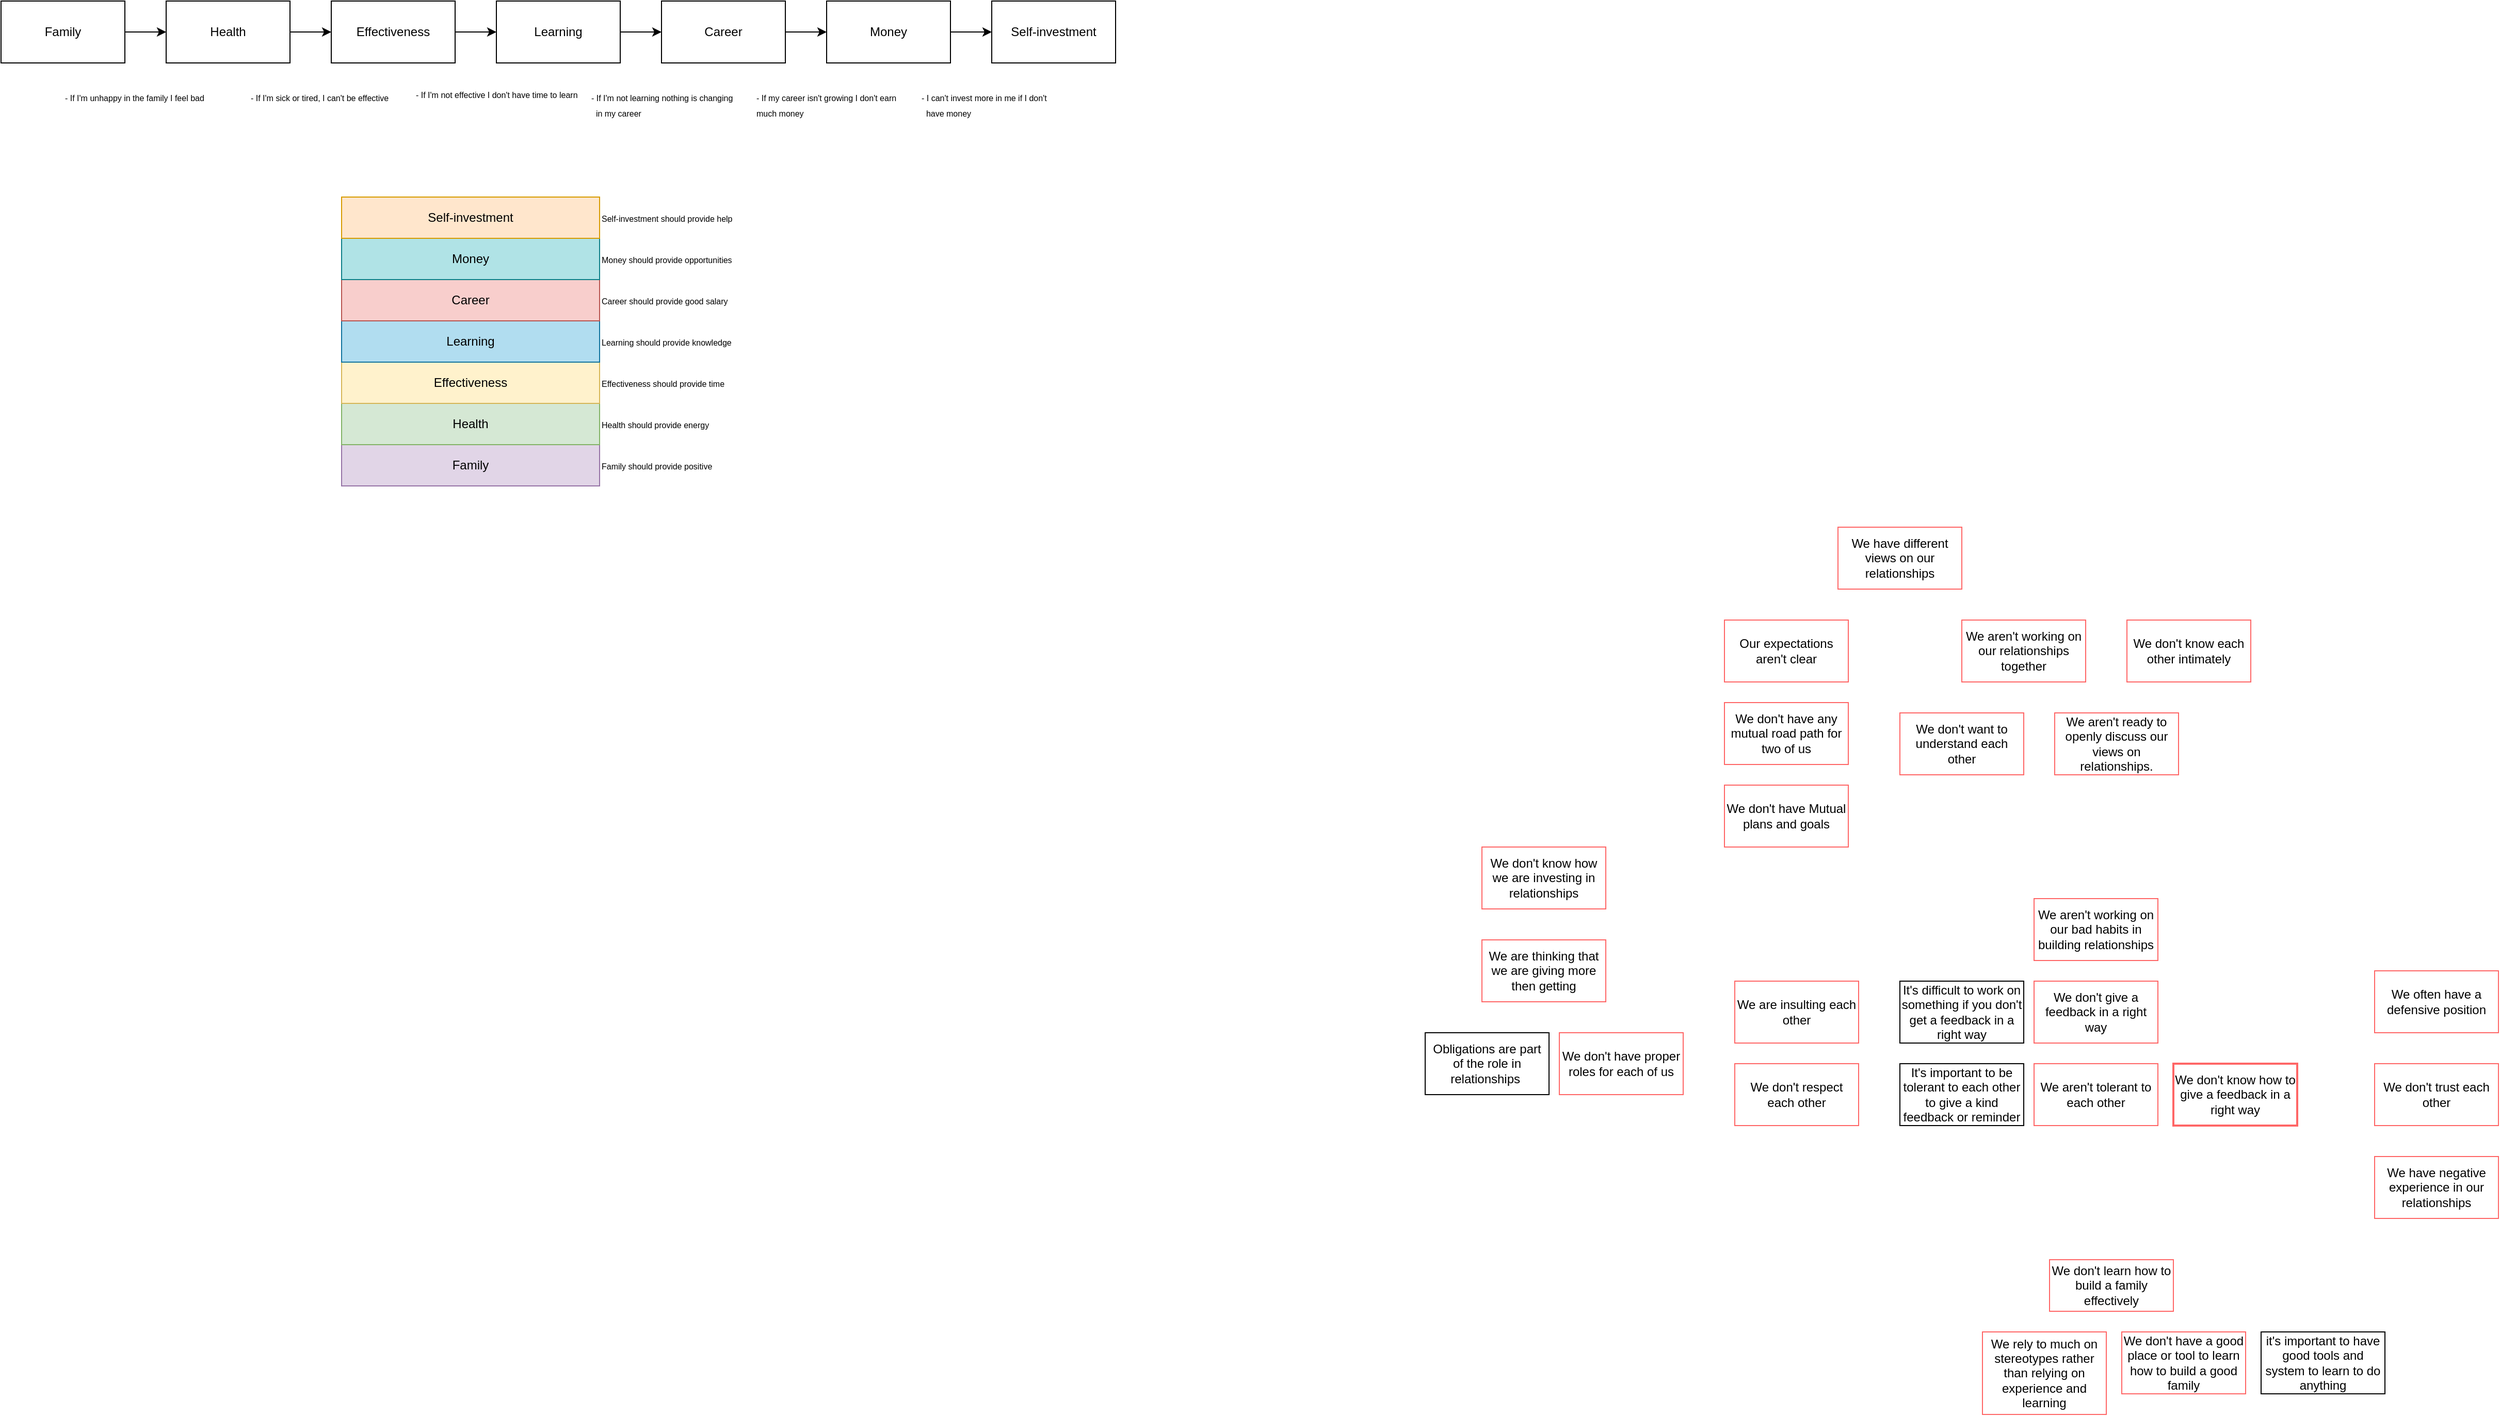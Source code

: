 <mxfile version="14.2.4" type="github">
  <diagram id="DJ9-_ddOUYUHQFPEdcVO" name="Page-1">
    <mxGraphModel dx="981" dy="526" grid="1" gridSize="10" guides="1" tooltips="1" connect="1" arrows="1" fold="1" page="1" pageScale="1" pageWidth="850" pageHeight="1100" math="0" shadow="0">
      <root>
        <mxCell id="0" />
        <mxCell id="1" parent="0" />
        <mxCell id="LYr8p_JjXjSX1QbG3yEF-8" style="edgeStyle=orthogonalEdgeStyle;rounded=0;orthogonalLoop=1;jettySize=auto;html=1;entryX=0;entryY=0.5;entryDx=0;entryDy=0;" parent="1" source="LYr8p_JjXjSX1QbG3yEF-1" target="LYr8p_JjXjSX1QbG3yEF-2" edge="1">
          <mxGeometry relative="1" as="geometry" />
        </mxCell>
        <mxCell id="LYr8p_JjXjSX1QbG3yEF-1" value="Family" style="rounded=0;whiteSpace=wrap;html=1;" parent="1" vertex="1">
          <mxGeometry x="20" y="290" width="120" height="60" as="geometry" />
        </mxCell>
        <mxCell id="LYr8p_JjXjSX1QbG3yEF-9" style="edgeStyle=orthogonalEdgeStyle;rounded=0;orthogonalLoop=1;jettySize=auto;html=1;entryX=0;entryY=0.5;entryDx=0;entryDy=0;" parent="1" source="LYr8p_JjXjSX1QbG3yEF-2" target="LYr8p_JjXjSX1QbG3yEF-3" edge="1">
          <mxGeometry relative="1" as="geometry" />
        </mxCell>
        <mxCell id="LYr8p_JjXjSX1QbG3yEF-2" value="Health" style="rounded=0;whiteSpace=wrap;html=1;" parent="1" vertex="1">
          <mxGeometry x="180" y="290" width="120" height="60" as="geometry" />
        </mxCell>
        <mxCell id="LYr8p_JjXjSX1QbG3yEF-10" style="edgeStyle=orthogonalEdgeStyle;rounded=0;orthogonalLoop=1;jettySize=auto;html=1;entryX=0;entryY=0.5;entryDx=0;entryDy=0;" parent="1" source="LYr8p_JjXjSX1QbG3yEF-3" target="LYr8p_JjXjSX1QbG3yEF-4" edge="1">
          <mxGeometry relative="1" as="geometry" />
        </mxCell>
        <mxCell id="LYr8p_JjXjSX1QbG3yEF-3" value="Effectiveness" style="rounded=0;whiteSpace=wrap;html=1;" parent="1" vertex="1">
          <mxGeometry x="340" y="290" width="120" height="60" as="geometry" />
        </mxCell>
        <mxCell id="LYr8p_JjXjSX1QbG3yEF-11" style="edgeStyle=orthogonalEdgeStyle;rounded=0;orthogonalLoop=1;jettySize=auto;html=1;entryX=0;entryY=0.5;entryDx=0;entryDy=0;" parent="1" source="LYr8p_JjXjSX1QbG3yEF-4" target="LYr8p_JjXjSX1QbG3yEF-5" edge="1">
          <mxGeometry relative="1" as="geometry" />
        </mxCell>
        <mxCell id="LYr8p_JjXjSX1QbG3yEF-4" value="Learning" style="rounded=0;whiteSpace=wrap;html=1;" parent="1" vertex="1">
          <mxGeometry x="500" y="290" width="120" height="60" as="geometry" />
        </mxCell>
        <mxCell id="LYr8p_JjXjSX1QbG3yEF-12" style="edgeStyle=orthogonalEdgeStyle;rounded=0;orthogonalLoop=1;jettySize=auto;html=1;entryX=0;entryY=0.5;entryDx=0;entryDy=0;" parent="1" source="LYr8p_JjXjSX1QbG3yEF-5" target="LYr8p_JjXjSX1QbG3yEF-6" edge="1">
          <mxGeometry relative="1" as="geometry" />
        </mxCell>
        <mxCell id="LYr8p_JjXjSX1QbG3yEF-5" value="Career" style="rounded=0;whiteSpace=wrap;html=1;" parent="1" vertex="1">
          <mxGeometry x="660" y="290" width="120" height="60" as="geometry" />
        </mxCell>
        <mxCell id="LYr8p_JjXjSX1QbG3yEF-13" style="edgeStyle=orthogonalEdgeStyle;rounded=0;orthogonalLoop=1;jettySize=auto;html=1;entryX=0;entryY=0.5;entryDx=0;entryDy=0;" parent="1" source="LYr8p_JjXjSX1QbG3yEF-6" target="LYr8p_JjXjSX1QbG3yEF-7" edge="1">
          <mxGeometry relative="1" as="geometry" />
        </mxCell>
        <mxCell id="LYr8p_JjXjSX1QbG3yEF-6" value="Money" style="rounded=0;whiteSpace=wrap;html=1;" parent="1" vertex="1">
          <mxGeometry x="820" y="290" width="120" height="60" as="geometry" />
        </mxCell>
        <mxCell id="LYr8p_JjXjSX1QbG3yEF-7" value="Self-investment" style="rounded=0;whiteSpace=wrap;html=1;" parent="1" vertex="1">
          <mxGeometry x="980" y="290" width="120" height="60" as="geometry" />
        </mxCell>
        <mxCell id="LYr8p_JjXjSX1QbG3yEF-14" value="&lt;font style=&quot;font-size: 8px&quot;&gt;- If I&#39;m unhappy in the family I feel bad&lt;br&gt;&lt;br&gt;&lt;/font&gt;" style="text;html=1;align=left;verticalAlign=middle;resizable=0;points=[];autosize=1;" parent="1" vertex="1">
          <mxGeometry x="80" y="370" width="150" height="40" as="geometry" />
        </mxCell>
        <mxCell id="LYr8p_JjXjSX1QbG3yEF-15" value="&lt;font style=&quot;font-size: 8px&quot;&gt;- If I&#39;m sick or tired, I can&#39;t be effective&lt;br&gt;&lt;br&gt;&lt;/font&gt;" style="text;html=1;align=left;verticalAlign=middle;resizable=0;points=[];autosize=1;" parent="1" vertex="1">
          <mxGeometry x="260" y="370" width="150" height="40" as="geometry" />
        </mxCell>
        <mxCell id="LYr8p_JjXjSX1QbG3yEF-16" value="&lt;font style=&quot;font-size: 8px&quot;&gt;- If I&#39;m not effective I don&#39;t have time to learn&lt;br&gt;&lt;/font&gt;" style="text;html=1;align=left;verticalAlign=middle;resizable=0;points=[];autosize=1;" parent="1" vertex="1">
          <mxGeometry x="420" y="370" width="170" height="20" as="geometry" />
        </mxCell>
        <mxCell id="LYr8p_JjXjSX1QbG3yEF-17" value="&lt;font style=&quot;font-size: 8px&quot;&gt;- If I&#39;m not learning nothing is changing&lt;br&gt;&amp;nbsp; in my career&lt;br&gt;&lt;/font&gt;" style="text;html=1;align=left;verticalAlign=middle;resizable=0;points=[];autosize=1;" parent="1" vertex="1">
          <mxGeometry x="590" y="370" width="150" height="40" as="geometry" />
        </mxCell>
        <mxCell id="LYr8p_JjXjSX1QbG3yEF-18" value="&lt;font style=&quot;font-size: 8px&quot;&gt;- If my career isn&#39;t growing I don&#39;t earn&lt;br&gt;much money&lt;br&gt;&lt;/font&gt;" style="text;html=1;align=left;verticalAlign=middle;resizable=0;points=[];autosize=1;" parent="1" vertex="1">
          <mxGeometry x="750" y="370" width="150" height="40" as="geometry" />
        </mxCell>
        <mxCell id="LYr8p_JjXjSX1QbG3yEF-19" value="&lt;font style=&quot;font-size: 8px&quot;&gt;- I can&#39;t invest more in me if I don&#39;t &lt;br&gt;&amp;nbsp; have money&lt;br&gt;&lt;/font&gt;" style="text;html=1;align=left;verticalAlign=middle;resizable=0;points=[];autosize=1;" parent="1" vertex="1">
          <mxGeometry x="910" y="370" width="140" height="40" as="geometry" />
        </mxCell>
        <mxCell id="00tfdcvLLPrU-U2BGuaB-1" value="Family" style="rounded=0;whiteSpace=wrap;html=1;fillColor=#e1d5e7;strokeColor=#9673a6;" parent="1" vertex="1">
          <mxGeometry x="350" y="720" width="250" height="40" as="geometry" />
        </mxCell>
        <mxCell id="00tfdcvLLPrU-U2BGuaB-2" value="Health" style="rounded=0;whiteSpace=wrap;html=1;fillColor=#d5e8d4;strokeColor=#82b366;" parent="1" vertex="1">
          <mxGeometry x="350" y="680" width="250" height="40" as="geometry" />
        </mxCell>
        <mxCell id="00tfdcvLLPrU-U2BGuaB-3" value="Effectiveness" style="rounded=0;whiteSpace=wrap;html=1;fillColor=#fff2cc;strokeColor=#d6b656;" parent="1" vertex="1">
          <mxGeometry x="350" y="640" width="250" height="40" as="geometry" />
        </mxCell>
        <mxCell id="00tfdcvLLPrU-U2BGuaB-4" value="Learning" style="rounded=0;whiteSpace=wrap;html=1;fillColor=#b1ddf0;strokeColor=#10739e;" parent="1" vertex="1">
          <mxGeometry x="350" y="600" width="250" height="40" as="geometry" />
        </mxCell>
        <mxCell id="00tfdcvLLPrU-U2BGuaB-5" value="Career" style="rounded=0;whiteSpace=wrap;html=1;fillColor=#f8cecc;strokeColor=#b85450;" parent="1" vertex="1">
          <mxGeometry x="350" y="560" width="250" height="40" as="geometry" />
        </mxCell>
        <mxCell id="00tfdcvLLPrU-U2BGuaB-6" value="Money" style="rounded=0;whiteSpace=wrap;html=1;fillColor=#b0e3e6;strokeColor=#0e8088;" parent="1" vertex="1">
          <mxGeometry x="350" y="520" width="250" height="40" as="geometry" />
        </mxCell>
        <mxCell id="00tfdcvLLPrU-U2BGuaB-7" value="Self-investment" style="rounded=0;whiteSpace=wrap;html=1;fillColor=#ffe6cc;strokeColor=#d79b00;" parent="1" vertex="1">
          <mxGeometry x="350" y="480" width="250" height="40" as="geometry" />
        </mxCell>
        <mxCell id="00tfdcvLLPrU-U2BGuaB-8" value="&lt;font style=&quot;font-size: 8px&quot;&gt;Family should provide positive&lt;br&gt;&lt;/font&gt;" style="text;html=1;align=left;verticalAlign=middle;resizable=0;points=[];autosize=1;" parent="1" vertex="1">
          <mxGeometry x="600" y="730" width="120" height="20" as="geometry" />
        </mxCell>
        <mxCell id="00tfdcvLLPrU-U2BGuaB-10" value="&lt;font style=&quot;font-size: 8px&quot;&gt;Health should provide energy&lt;br&gt;&lt;/font&gt;" style="text;html=1;align=left;verticalAlign=middle;resizable=0;points=[];autosize=1;" parent="1" vertex="1">
          <mxGeometry x="600" y="690" width="120" height="20" as="geometry" />
        </mxCell>
        <mxCell id="00tfdcvLLPrU-U2BGuaB-11" value="&lt;font style=&quot;font-size: 8px&quot;&gt;Effectiveness should provide time&amp;nbsp;&lt;br&gt;&lt;/font&gt;" style="text;html=1;align=left;verticalAlign=middle;resizable=0;points=[];autosize=1;" parent="1" vertex="1">
          <mxGeometry x="600" y="650" width="140" height="20" as="geometry" />
        </mxCell>
        <mxCell id="00tfdcvLLPrU-U2BGuaB-12" value="&lt;font style=&quot;font-size: 8px&quot;&gt;Learning should provide knowledge&lt;br&gt;&lt;/font&gt;" style="text;html=1;align=left;verticalAlign=middle;resizable=0;points=[];autosize=1;" parent="1" vertex="1">
          <mxGeometry x="600" y="610" width="140" height="20" as="geometry" />
        </mxCell>
        <mxCell id="00tfdcvLLPrU-U2BGuaB-13" value="&lt;font style=&quot;font-size: 8px&quot;&gt;Career should provide good salary&lt;br&gt;&lt;/font&gt;" style="text;html=1;align=left;verticalAlign=middle;resizable=0;points=[];autosize=1;" parent="1" vertex="1">
          <mxGeometry x="600" y="570" width="140" height="20" as="geometry" />
        </mxCell>
        <mxCell id="00tfdcvLLPrU-U2BGuaB-14" value="&lt;font style=&quot;font-size: 8px&quot;&gt;Money should provide opportunities&lt;br&gt;&lt;/font&gt;" style="text;html=1;align=left;verticalAlign=middle;resizable=0;points=[];autosize=1;" parent="1" vertex="1">
          <mxGeometry x="600" y="530" width="140" height="20" as="geometry" />
        </mxCell>
        <mxCell id="00tfdcvLLPrU-U2BGuaB-15" value="&lt;font style=&quot;font-size: 8px&quot;&gt;Self-investment should provide help&amp;nbsp;&lt;br&gt;&lt;/font&gt;" style="text;html=1;align=left;verticalAlign=middle;resizable=0;points=[];autosize=1;" parent="1" vertex="1">
          <mxGeometry x="600" y="490" width="140" height="20" as="geometry" />
        </mxCell>
        <mxCell id="00tfdcvLLPrU-U2BGuaB-16" value="We don&#39;t respect each other" style="rounded=0;whiteSpace=wrap;html=1;strokeColor=#FF6666;" parent="1" vertex="1">
          <mxGeometry x="1700" y="1320" width="120" height="60" as="geometry" />
        </mxCell>
        <mxCell id="00tfdcvLLPrU-U2BGuaB-17" value="We don&#39;t trust each other" style="rounded=0;whiteSpace=wrap;html=1;strokeColor=#FF6666;" parent="1" vertex="1">
          <mxGeometry x="2320" y="1320" width="120" height="60" as="geometry" />
        </mxCell>
        <mxCell id="00tfdcvLLPrU-U2BGuaB-18" value="We don&#39;t want to understand each other" style="rounded=0;whiteSpace=wrap;html=1;strokeColor=#FF6666;" parent="1" vertex="1">
          <mxGeometry x="1860" y="980" width="120" height="60" as="geometry" />
        </mxCell>
        <mxCell id="00tfdcvLLPrU-U2BGuaB-19" value="We don&#39;t know each other intimately" style="rounded=0;whiteSpace=wrap;html=1;strokeColor=#FF6666;" parent="1" vertex="1">
          <mxGeometry x="2080" y="890" width="120" height="60" as="geometry" />
        </mxCell>
        <mxCell id="00tfdcvLLPrU-U2BGuaB-20" value="We are insulting each other " style="rounded=0;whiteSpace=wrap;html=1;strokeColor=#FF6666;" parent="1" vertex="1">
          <mxGeometry x="1700" y="1240" width="120" height="60" as="geometry" />
        </mxCell>
        <mxCell id="00tfdcvLLPrU-U2BGuaB-21" value="We aren&#39;t tolerant to each other" style="rounded=0;whiteSpace=wrap;html=1;strokeColor=#FF6666;" parent="1" vertex="1">
          <mxGeometry x="1990" y="1320" width="120" height="60" as="geometry" />
        </mxCell>
        <mxCell id="00tfdcvLLPrU-U2BGuaB-22" value="We don&#39;t give a feedback in a right way" style="rounded=0;whiteSpace=wrap;html=1;strokeColor=#FF6666;" parent="1" vertex="1">
          <mxGeometry x="1990" y="1240" width="120" height="60" as="geometry" />
        </mxCell>
        <mxCell id="00tfdcvLLPrU-U2BGuaB-23" value="We aren&#39;t working on our bad habits in building relationships" style="rounded=0;whiteSpace=wrap;html=1;strokeColor=#FF6666;" parent="1" vertex="1">
          <mxGeometry x="1990" y="1160" width="120" height="60" as="geometry" />
        </mxCell>
        <mxCell id="00tfdcvLLPrU-U2BGuaB-24" value="We aren&#39;t working on our relationships together " style="rounded=0;whiteSpace=wrap;html=1;strokeColor=#FF6666;" parent="1" vertex="1">
          <mxGeometry x="1920" y="890" width="120" height="60" as="geometry" />
        </mxCell>
        <mxCell id="00tfdcvLLPrU-U2BGuaB-25" value="We don&#39;t have proper roles for each of us " style="rounded=0;whiteSpace=wrap;html=1;strokeColor=#FF6666;" parent="1" vertex="1">
          <mxGeometry x="1530" y="1290" width="120" height="60" as="geometry" />
        </mxCell>
        <mxCell id="00tfdcvLLPrU-U2BGuaB-26" value="We are thinking that we are giving more then getting " style="rounded=0;whiteSpace=wrap;html=1;strokeColor=#FF6666;" parent="1" vertex="1">
          <mxGeometry x="1455" y="1200" width="120" height="60" as="geometry" />
        </mxCell>
        <mxCell id="00tfdcvLLPrU-U2BGuaB-27" value="We don&#39;t know how we are investing in relationships" style="rounded=0;whiteSpace=wrap;html=1;strokeColor=#FF6666;" parent="1" vertex="1">
          <mxGeometry x="1455" y="1110" width="120" height="60" as="geometry" />
        </mxCell>
        <mxCell id="00tfdcvLLPrU-U2BGuaB-28" value="We often have a defensive position " style="rounded=0;whiteSpace=wrap;html=1;strokeColor=#FF6666;" parent="1" vertex="1">
          <mxGeometry x="2320" y="1230" width="120" height="60" as="geometry" />
        </mxCell>
        <mxCell id="00tfdcvLLPrU-U2BGuaB-29" value="We don&#39;t have Mutual plans and goals " style="rounded=0;whiteSpace=wrap;html=1;strokeColor=#FF6666;" parent="1" vertex="1">
          <mxGeometry x="1690" y="1050" width="120" height="60" as="geometry" />
        </mxCell>
        <mxCell id="00tfdcvLLPrU-U2BGuaB-30" value="We don&#39;t have any mutual road path for two of us " style="rounded=0;whiteSpace=wrap;html=1;strokeColor=#FF6666;" parent="1" vertex="1">
          <mxGeometry x="1690" y="970" width="120" height="60" as="geometry" />
        </mxCell>
        <mxCell id="00tfdcvLLPrU-U2BGuaB-31" value="Our expectations aren&#39;t clear " style="rounded=0;whiteSpace=wrap;html=1;strokeColor=#FF6666;" parent="1" vertex="1">
          <mxGeometry x="1690" y="890" width="120" height="60" as="geometry" />
        </mxCell>
        <mxCell id="00tfdcvLLPrU-U2BGuaB-32" value="We rely to much on stereotypes rather than relying on experience and learning " style="rounded=0;whiteSpace=wrap;html=1;strokeColor=#FF6666;" parent="1" vertex="1">
          <mxGeometry x="1940" y="1580" width="120" height="80" as="geometry" />
        </mxCell>
        <mxCell id="00tfdcvLLPrU-U2BGuaB-33" value="We have different views on our relationships " style="rounded=0;whiteSpace=wrap;html=1;strokeColor=#FF6666;" parent="1" vertex="1">
          <mxGeometry x="1800" y="800" width="120" height="60" as="geometry" />
        </mxCell>
        <mxCell id="00tfdcvLLPrU-U2BGuaB-34" value="We aren&#39;t ready to openly discuss our views on relationships.  " style="rounded=0;whiteSpace=wrap;html=1;strokeColor=#FF6666;" parent="1" vertex="1">
          <mxGeometry x="2010" y="980" width="120" height="60" as="geometry" />
        </mxCell>
        <mxCell id="T9ISC0xVuCYEU8GKYNPe-2" value="Obligations are part of the role in relationships&amp;nbsp;" style="rounded=0;whiteSpace=wrap;html=1;" parent="1" vertex="1">
          <mxGeometry x="1400" y="1290" width="120" height="60" as="geometry" />
        </mxCell>
        <mxCell id="sOV_pKNVG9P2FTH4Zfgg-1" value="It&#39;s important to be tolerant to each other to give a kind feedback or reminder" style="rounded=0;whiteSpace=wrap;html=1;" vertex="1" parent="1">
          <mxGeometry x="1860" y="1320" width="120" height="60" as="geometry" />
        </mxCell>
        <mxCell id="sOV_pKNVG9P2FTH4Zfgg-2" value="We don&#39;t know how to give a feedback in a right way" style="rounded=0;whiteSpace=wrap;html=1;strokeColor=#FF6666;strokeWidth=2;" vertex="1" parent="1">
          <mxGeometry x="2125" y="1320" width="120" height="60" as="geometry" />
        </mxCell>
        <mxCell id="sOV_pKNVG9P2FTH4Zfgg-3" value="It&#39;s difficult to work on something if you don&#39;t get a feedback in a right way" style="rounded=0;whiteSpace=wrap;html=1;" vertex="1" parent="1">
          <mxGeometry x="1860" y="1240" width="120" height="60" as="geometry" />
        </mxCell>
        <mxCell id="sOV_pKNVG9P2FTH4Zfgg-4" value="We don&#39;t learn how to build a family effectively" style="rounded=0;whiteSpace=wrap;html=1;strokeColor=#FF6666;" vertex="1" parent="1">
          <mxGeometry x="2005" y="1510" width="120" height="50" as="geometry" />
        </mxCell>
        <mxCell id="sOV_pKNVG9P2FTH4Zfgg-5" value="We don&#39;t have a good place or tool to learn how to build a good family" style="rounded=0;whiteSpace=wrap;html=1;strokeColor=#FF6666;" vertex="1" parent="1">
          <mxGeometry x="2075" y="1580" width="120" height="60" as="geometry" />
        </mxCell>
        <mxCell id="sOV_pKNVG9P2FTH4Zfgg-6" value="it&#39;s important to have good tools and system to learn to do anything" style="rounded=0;whiteSpace=wrap;html=1;" vertex="1" parent="1">
          <mxGeometry x="2210" y="1580" width="120" height="60" as="geometry" />
        </mxCell>
        <mxCell id="sOV_pKNVG9P2FTH4Zfgg-7" value="We have negative experience in our relationships" style="rounded=0;whiteSpace=wrap;html=1;strokeColor=#FF6666;" vertex="1" parent="1">
          <mxGeometry x="2320" y="1410" width="120" height="60" as="geometry" />
        </mxCell>
      </root>
    </mxGraphModel>
  </diagram>
</mxfile>
